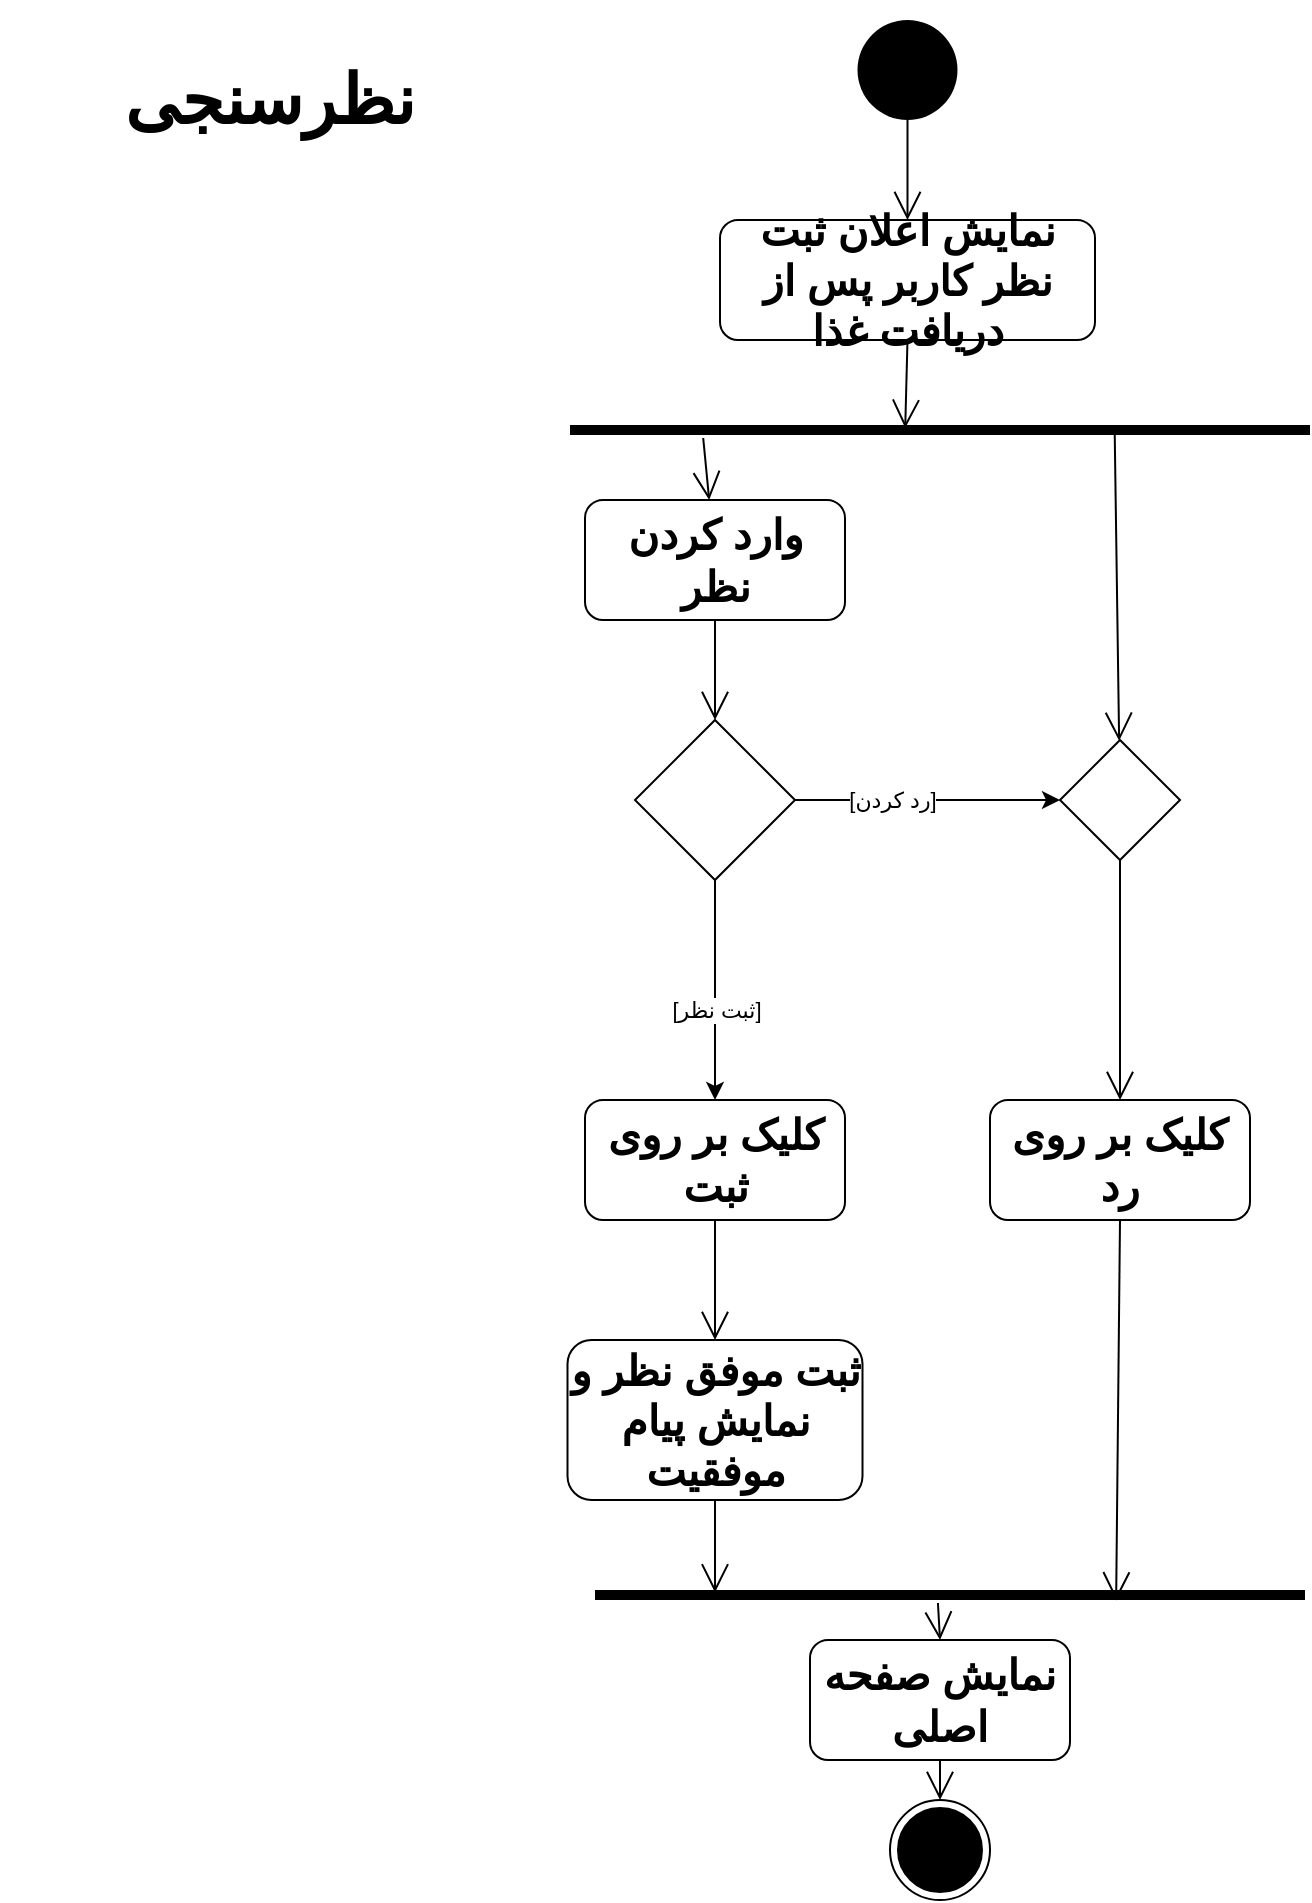 <mxfile version="14.0.3" type="github">
  <diagram name="Page-1" id="0783ab3e-0a74-02c8-0abd-f7b4e66b4bec">
    <mxGraphModel dx="868" dy="479" grid="1" gridSize="10" guides="1" tooltips="1" connect="1" arrows="1" fold="1" page="1" pageScale="1" pageWidth="850" pageHeight="1100" background="#ffffff" math="0" shadow="0">
      <root>
        <mxCell id="0" />
        <mxCell id="1" parent="0" />
        <mxCell id="7u4_Z7Mw72sVkrCknOZ8-1" value="" style="ellipse;fillColor=#000000;strokeColor=none;" parent="1" vertex="1">
          <mxGeometry x="428.75" y="20" width="50" height="50" as="geometry" />
        </mxCell>
        <mxCell id="7u4_Z7Mw72sVkrCknOZ8-2" value="نمایش اعلان ثبت نظر کاربر پس از دریافت غذا" style="shape=rect;html=1;rounded=1;whiteSpace=wrap;align=center;fontSize=21;fontStyle=1" parent="1" vertex="1">
          <mxGeometry x="360" y="120" width="187.5" height="60" as="geometry" />
        </mxCell>
        <mxCell id="7u4_Z7Mw72sVkrCknOZ8-3" value="" style="endArrow=open;endFill=1;endSize=12;html=1;fontSize=21;exitX=0.5;exitY=1;exitDx=0;exitDy=0;entryX=0.5;entryY=0;entryDx=0;entryDy=0;" parent="1" source="7u4_Z7Mw72sVkrCknOZ8-1" target="7u4_Z7Mw72sVkrCknOZ8-2" edge="1">
          <mxGeometry width="160" relative="1" as="geometry">
            <mxPoint x="480" y="278" as="sourcePoint" />
            <mxPoint x="640" y="278" as="targetPoint" />
          </mxGeometry>
        </mxCell>
        <mxCell id="7u4_Z7Mw72sVkrCknOZ8-14" value="کلیک بر روی ثبت" style="shape=rect;html=1;rounded=1;whiteSpace=wrap;align=center;fontSize=21;fontStyle=1;" parent="1" vertex="1">
          <mxGeometry x="292.5" y="560" width="130" height="60" as="geometry" />
        </mxCell>
        <mxCell id="7u4_Z7Mw72sVkrCknOZ8-17" value="وارد کردن نظر" style="shape=rect;html=1;rounded=1;whiteSpace=wrap;align=center;fontSize=21;fontStyle=1" parent="1" vertex="1">
          <mxGeometry x="292.5" y="260" width="130" height="60" as="geometry" />
        </mxCell>
        <mxCell id="7u4_Z7Mw72sVkrCknOZ8-30" value="" style="endArrow=open;endFill=1;endSize=12;html=1;fontSize=21;exitX=0.5;exitY=1;exitDx=0;exitDy=0;entryX=0.5;entryY=0;entryDx=0;entryDy=0;" parent="1" source="7u4_Z7Mw72sVkrCknOZ8-17" target="EkvRLkUR624aSWk5kKM5-1" edge="1">
          <mxGeometry width="160" relative="1" as="geometry">
            <mxPoint x="227.5" y="340" as="sourcePoint" />
            <mxPoint x="370" y="500" as="targetPoint" />
          </mxGeometry>
        </mxCell>
        <mxCell id="7u4_Z7Mw72sVkrCknOZ8-31" value="" style="html=1;points=[];perimeter=orthogonalPerimeter;fillColor=#000000;strokeColor=none;fontSize=16;rotation=90;" parent="1" vertex="1">
          <mxGeometry x="467.5" y="40" width="5" height="370" as="geometry" />
        </mxCell>
        <mxCell id="7u4_Z7Mw72sVkrCknOZ8-33" value="" style="endArrow=open;endFill=1;endSize=12;html=1;fontSize=16;exitX=0.5;exitY=1;exitDx=0;exitDy=0;entryX=0.3;entryY=0.547;entryDx=0;entryDy=0;entryPerimeter=0;" parent="1" source="7u4_Z7Mw72sVkrCknOZ8-2" target="7u4_Z7Mw72sVkrCknOZ8-31" edge="1">
          <mxGeometry width="160" relative="1" as="geometry">
            <mxPoint x="337.5" y="370" as="sourcePoint" />
            <mxPoint x="497.5" y="370" as="targetPoint" />
          </mxGeometry>
        </mxCell>
        <mxCell id="7u4_Z7Mw72sVkrCknOZ8-34" value="" style="endArrow=open;endFill=1;endSize=12;html=1;fontSize=16;exitX=0.5;exitY=1;exitDx=0;exitDy=0;" parent="1" source="71KH_rdXFdiDzgESNzsc-1" target="7u4_Z7Mw72sVkrCknOZ8-35" edge="1">
          <mxGeometry width="160" relative="1" as="geometry">
            <mxPoint x="560" y="510" as="sourcePoint" />
            <mxPoint x="557.5" y="270" as="targetPoint" />
            <Array as="points" />
          </mxGeometry>
        </mxCell>
        <mxCell id="7u4_Z7Mw72sVkrCknOZ8-35" value="کلیک بر روی رد" style="shape=rect;html=1;rounded=1;whiteSpace=wrap;align=center;fontSize=21;fontStyle=1" parent="1" vertex="1">
          <mxGeometry x="495" y="560" width="130" height="60" as="geometry" />
        </mxCell>
        <mxCell id="7u4_Z7Mw72sVkrCknOZ8-37" value="" style="endArrow=open;endFill=1;endSize=12;html=1;fontSize=16;exitX=1.3;exitY=0.82;exitDx=0;exitDy=0;exitPerimeter=0;" parent="1" source="7u4_Z7Mw72sVkrCknOZ8-31" target="7u4_Z7Mw72sVkrCknOZ8-17" edge="1">
          <mxGeometry width="160" relative="1" as="geometry">
            <mxPoint x="557.32" y="224" as="sourcePoint" />
            <mxPoint x="557.5" y="270" as="targetPoint" />
            <Array as="points" />
          </mxGeometry>
        </mxCell>
        <mxCell id="7u4_Z7Mw72sVkrCknOZ8-38" value="" style="endArrow=open;endFill=1;endSize=12;html=1;fontSize=16;exitX=0.5;exitY=1;exitDx=0;exitDy=0;entryX=0.24;entryY=0.831;entryDx=0;entryDy=0;entryPerimeter=0;" parent="1" source="7u4_Z7Mw72sVkrCknOZ8-44" target="7u4_Z7Mw72sVkrCknOZ8-39" edge="1">
          <mxGeometry width="160" relative="1" as="geometry">
            <mxPoint x="342.5" y="510" as="sourcePoint" />
            <mxPoint x="357.5" y="450" as="targetPoint" />
          </mxGeometry>
        </mxCell>
        <mxCell id="7u4_Z7Mw72sVkrCknOZ8-39" value="" style="html=1;points=[];perimeter=orthogonalPerimeter;fillColor=#000000;strokeColor=none;fontSize=16;rotation=90;" parent="1" vertex="1">
          <mxGeometry x="472.5" y="630" width="5" height="355" as="geometry" />
        </mxCell>
        <mxCell id="7u4_Z7Mw72sVkrCknOZ8-40" value="" style="endArrow=open;endFill=1;endSize=12;html=1;fontSize=16;exitX=0.5;exitY=1;exitDx=0;exitDy=0;entryX=1.04;entryY=0.266;entryDx=0;entryDy=0;entryPerimeter=0;" parent="1" source="7u4_Z7Mw72sVkrCknOZ8-35" target="7u4_Z7Mw72sVkrCknOZ8-39" edge="1">
          <mxGeometry width="160" relative="1" as="geometry">
            <mxPoint x="337.5" y="370" as="sourcePoint" />
            <mxPoint x="557" y="550" as="targetPoint" />
          </mxGeometry>
        </mxCell>
        <mxCell id="7u4_Z7Mw72sVkrCknOZ8-41" value="" style="endArrow=open;endFill=1;endSize=12;html=1;fontSize=16;exitX=0.5;exitY=1;exitDx=0;exitDy=0;entryX=0.5;entryY=0;entryDx=0;entryDy=0;" parent="1" source="7u4_Z7Mw72sVkrCknOZ8-42" target="t5gxLK92p2Mj6HOPJi7L-1" edge="1">
          <mxGeometry width="160" relative="1" as="geometry">
            <mxPoint x="340" y="500" as="sourcePoint" />
            <mxPoint x="470" y="790" as="targetPoint" />
          </mxGeometry>
        </mxCell>
        <mxCell id="7u4_Z7Mw72sVkrCknOZ8-42" value="نمایش صفحه اصلی" style="shape=rect;html=1;rounded=1;whiteSpace=wrap;align=center;fontSize=21;fontStyle=1" parent="1" vertex="1">
          <mxGeometry x="405" y="830" width="130" height="60" as="geometry" />
        </mxCell>
        <mxCell id="7u4_Z7Mw72sVkrCknOZ8-43" value="" style="endArrow=open;endFill=1;endSize=12;html=1;fontSize=16;exitX=1.3;exitY=0.517;exitDx=0;exitDy=0;exitPerimeter=0;entryX=0.5;entryY=0;entryDx=0;entryDy=0;" parent="1" source="7u4_Z7Mw72sVkrCknOZ8-39" target="7u4_Z7Mw72sVkrCknOZ8-42" edge="1">
          <mxGeometry width="160" relative="1" as="geometry">
            <mxPoint x="468.965" y="661.5" as="sourcePoint" />
            <mxPoint x="470" y="790" as="targetPoint" />
          </mxGeometry>
        </mxCell>
        <mxCell id="7u4_Z7Mw72sVkrCknOZ8-44" value="ثبت موفق نظر و نمایش پیام موفقیت" style="shape=rect;html=1;rounded=1;whiteSpace=wrap;align=center;fontSize=21;fontStyle=1" parent="1" vertex="1">
          <mxGeometry x="283.75" y="680" width="147.5" height="80" as="geometry" />
        </mxCell>
        <mxCell id="7u4_Z7Mw72sVkrCknOZ8-45" value="" style="endArrow=open;endFill=1;endSize=12;html=1;fontSize=16;exitX=0.5;exitY=1;exitDx=0;exitDy=0;" parent="1" source="7u4_Z7Mw72sVkrCknOZ8-14" target="7u4_Z7Mw72sVkrCknOZ8-44" edge="1">
          <mxGeometry width="160" relative="1" as="geometry">
            <mxPoint x="357.5" y="410" as="sourcePoint" />
            <mxPoint x="357.5" y="545" as="targetPoint" />
          </mxGeometry>
        </mxCell>
        <mxCell id="W0LdKzp7sHMqHpbQo-3v-1" value="&lt;b&gt;&lt;font style=&quot;font-size: 34px&quot;&gt;نظرسنجی&lt;/font&gt;&lt;/b&gt;" style="text;html=1;strokeColor=none;fillColor=none;align=center;verticalAlign=middle;whiteSpace=wrap;rounded=0;" parent="1" vertex="1">
          <mxGeometry y="10" width="270" height="100" as="geometry" />
        </mxCell>
        <mxCell id="t5gxLK92p2Mj6HOPJi7L-1" value="" style="ellipse;html=1;shape=endState;fillColor=#000000;strokeColor=#000000;" parent="1" vertex="1">
          <mxGeometry x="445" y="910" width="50" height="50" as="geometry" />
        </mxCell>
        <mxCell id="71KH_rdXFdiDzgESNzsc-1" value="" style="rhombus;" parent="1" vertex="1">
          <mxGeometry x="530" y="380" width="60" height="60" as="geometry" />
        </mxCell>
        <mxCell id="71KH_rdXFdiDzgESNzsc-2" value="" style="endArrow=open;endFill=1;endSize=12;html=1;fontSize=16;exitX=0.3;exitY=0.264;exitDx=0;exitDy=0;exitPerimeter=0;" parent="1" source="7u4_Z7Mw72sVkrCknOZ8-31" target="71KH_rdXFdiDzgESNzsc-1" edge="1">
          <mxGeometry width="160" relative="1" as="geometry">
            <mxPoint x="557.32" y="224" as="sourcePoint" />
            <mxPoint x="559.688" y="450" as="targetPoint" />
            <Array as="points" />
          </mxGeometry>
        </mxCell>
        <mxCell id="EkvRLkUR624aSWk5kKM5-4" style="edgeStyle=orthogonalEdgeStyle;rounded=0;orthogonalLoop=1;jettySize=auto;html=1;exitX=1;exitY=0.5;exitDx=0;exitDy=0;entryX=0;entryY=0.5;entryDx=0;entryDy=0;" edge="1" parent="1" source="EkvRLkUR624aSWk5kKM5-1" target="71KH_rdXFdiDzgESNzsc-1">
          <mxGeometry relative="1" as="geometry" />
        </mxCell>
        <mxCell id="EkvRLkUR624aSWk5kKM5-6" value="[رد کردن]" style="edgeLabel;html=1;align=center;verticalAlign=middle;resizable=0;points=[];" vertex="1" connectable="0" parent="EkvRLkUR624aSWk5kKM5-4">
          <mxGeometry x="-0.287" relative="1" as="geometry">
            <mxPoint x="1" as="offset" />
          </mxGeometry>
        </mxCell>
        <mxCell id="EkvRLkUR624aSWk5kKM5-1" value="" style="rhombus;whiteSpace=wrap;html=1;" vertex="1" parent="1">
          <mxGeometry x="317.5" y="370" width="80" height="80" as="geometry" />
        </mxCell>
        <mxCell id="EkvRLkUR624aSWk5kKM5-7" value="" style="endArrow=classic;html=1;entryX=0.5;entryY=0;entryDx=0;entryDy=0;exitX=0.5;exitY=1;exitDx=0;exitDy=0;" edge="1" parent="1" source="EkvRLkUR624aSWk5kKM5-1" target="7u4_Z7Mw72sVkrCknOZ8-14">
          <mxGeometry relative="1" as="geometry">
            <mxPoint x="358" y="450" as="sourcePoint" />
            <mxPoint x="460" y="450" as="targetPoint" />
          </mxGeometry>
        </mxCell>
        <mxCell id="EkvRLkUR624aSWk5kKM5-9" value="[ثبت نظر]" style="edgeLabel;html=1;align=center;verticalAlign=middle;resizable=0;points=[];" vertex="1" connectable="0" parent="EkvRLkUR624aSWk5kKM5-7">
          <mxGeometry x="0.182" relative="1" as="geometry">
            <mxPoint as="offset" />
          </mxGeometry>
        </mxCell>
      </root>
    </mxGraphModel>
  </diagram>
</mxfile>
